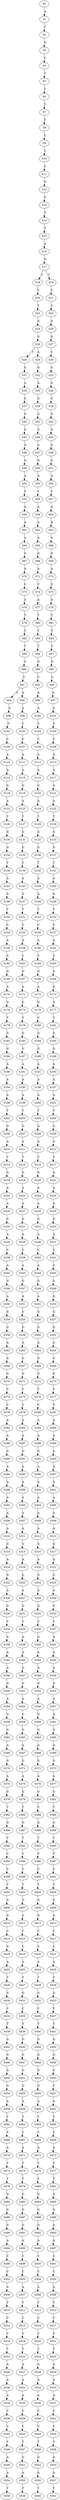 strict digraph  {
	S0 -> S1 [ label = A ];
	S1 -> S2 [ label = T ];
	S2 -> S3 [ label = G ];
	S3 -> S4 [ label = C ];
	S4 -> S5 [ label = T ];
	S5 -> S6 [ label = C ];
	S6 -> S7 [ label = T ];
	S7 -> S8 [ label = T ];
	S8 -> S9 [ label = C ];
	S9 -> S10 [ label = T ];
	S10 -> S11 [ label = C ];
	S11 -> S12 [ label = G ];
	S12 -> S13 [ label = G ];
	S13 -> S14 [ label = T ];
	S14 -> S15 [ label = T ];
	S15 -> S16 [ label = A ];
	S16 -> S17 [ label = G ];
	S17 -> S18 [ label = C ];
	S17 -> S19 [ label = T ];
	S18 -> S20 [ label = C ];
	S19 -> S21 [ label = C ];
	S20 -> S22 [ label = T ];
	S21 -> S23 [ label = T ];
	S22 -> S24 [ label = G ];
	S23 -> S25 [ label = G ];
	S24 -> S26 [ label = G ];
	S25 -> S27 [ label = G ];
	S26 -> S28 [ label = T ];
	S26 -> S29 [ label = A ];
	S27 -> S30 [ label = C ];
	S28 -> S31 [ label = G ];
	S29 -> S32 [ label = G ];
	S30 -> S33 [ label = G ];
	S31 -> S34 [ label = A ];
	S32 -> S35 [ label = A ];
	S33 -> S36 [ label = A ];
	S34 -> S37 [ label = G ];
	S35 -> S38 [ label = G ];
	S36 -> S39 [ label = G ];
	S37 -> S40 [ label = G ];
	S38 -> S41 [ label = G ];
	S39 -> S42 [ label = G ];
	S40 -> S43 [ label = A ];
	S41 -> S44 [ label = A ];
	S42 -> S45 [ label = A ];
	S43 -> S46 [ label = A ];
	S44 -> S47 [ label = A ];
	S45 -> S48 [ label = A ];
	S46 -> S49 [ label = G ];
	S47 -> S50 [ label = G ];
	S48 -> S51 [ label = G ];
	S49 -> S52 [ label = A ];
	S50 -> S53 [ label = A ];
	S51 -> S54 [ label = A ];
	S52 -> S55 [ label = T ];
	S53 -> S56 [ label = T ];
	S54 -> S57 [ label = T ];
	S55 -> S58 [ label = A ];
	S56 -> S59 [ label = A ];
	S57 -> S60 [ label = A ];
	S58 -> S61 [ label = A ];
	S59 -> S62 [ label = A ];
	S60 -> S63 [ label = A ];
	S61 -> S64 [ label = A ];
	S62 -> S65 [ label = A ];
	S63 -> S66 [ label = A ];
	S64 -> S67 [ label = G ];
	S65 -> S68 [ label = G ];
	S66 -> S69 [ label = G ];
	S67 -> S70 [ label = A ];
	S68 -> S71 [ label = A ];
	S69 -> S72 [ label = A ];
	S70 -> S73 [ label = C ];
	S71 -> S74 [ label = C ];
	S72 -> S75 [ label = C ];
	S73 -> S76 [ label = A ];
	S74 -> S77 [ label = A ];
	S75 -> S78 [ label = A ];
	S76 -> S79 [ label = T ];
	S77 -> S80 [ label = T ];
	S78 -> S81 [ label = T ];
	S79 -> S82 [ label = T ];
	S80 -> S83 [ label = T ];
	S81 -> S84 [ label = T ];
	S82 -> S85 [ label = T ];
	S83 -> S86 [ label = T ];
	S84 -> S87 [ label = T ];
	S85 -> S88 [ label = G ];
	S86 -> S89 [ label = G ];
	S87 -> S90 [ label = G ];
	S88 -> S91 [ label = C ];
	S89 -> S92 [ label = C ];
	S90 -> S93 [ label = C ];
	S91 -> S94 [ label = G ];
	S91 -> S95 [ label = A ];
	S92 -> S96 [ label = A ];
	S93 -> S97 [ label = A ];
	S94 -> S98 [ label = A ];
	S95 -> S99 [ label = A ];
	S96 -> S100 [ label = A ];
	S97 -> S101 [ label = A ];
	S98 -> S102 [ label = C ];
	S99 -> S103 [ label = C ];
	S100 -> S104 [ label = C ];
	S101 -> S105 [ label = C ];
	S102 -> S106 [ label = C ];
	S103 -> S107 [ label = C ];
	S104 -> S108 [ label = C ];
	S105 -> S109 [ label = C ];
	S106 -> S110 [ label = A ];
	S107 -> S111 [ label = A ];
	S108 -> S112 [ label = A ];
	S109 -> S113 [ label = A ];
	S110 -> S114 [ label = A ];
	S111 -> S115 [ label = A ];
	S112 -> S116 [ label = A ];
	S113 -> S117 [ label = A ];
	S114 -> S118 [ label = G ];
	S115 -> S119 [ label = G ];
	S116 -> S120 [ label = G ];
	S117 -> S121 [ label = G ];
	S118 -> S122 [ label = A ];
	S119 -> S123 [ label = A ];
	S120 -> S124 [ label = A ];
	S121 -> S125 [ label = A ];
	S122 -> S126 [ label = T ];
	S123 -> S127 [ label = T ];
	S124 -> S128 [ label = T ];
	S125 -> S129 [ label = T ];
	S126 -> S130 [ label = G ];
	S127 -> S131 [ label = G ];
	S128 -> S132 [ label = G ];
	S129 -> S133 [ label = G ];
	S130 -> S134 [ label = G ];
	S131 -> S135 [ label = G ];
	S132 -> S136 [ label = G ];
	S133 -> S137 [ label = G ];
	S134 -> S138 [ label = T ];
	S135 -> S139 [ label = T ];
	S136 -> S140 [ label = T ];
	S137 -> S141 [ label = T ];
	S138 -> S142 [ label = A ];
	S139 -> S143 [ label = A ];
	S140 -> S144 [ label = A ];
	S141 -> S145 [ label = A ];
	S142 -> S146 [ label = A ];
	S143 -> S147 [ label = A ];
	S144 -> S148 [ label = A ];
	S145 -> S149 [ label = A ];
	S146 -> S150 [ label = T ];
	S147 -> S151 [ label = T ];
	S148 -> S152 [ label = T ];
	S149 -> S153 [ label = T ];
	S150 -> S154 [ label = C ];
	S151 -> S155 [ label = C ];
	S152 -> S156 [ label = C ];
	S153 -> S157 [ label = C ];
	S154 -> S158 [ label = A ];
	S155 -> S159 [ label = A ];
	S156 -> S160 [ label = A ];
	S157 -> S161 [ label = A ];
	S158 -> S162 [ label = C ];
	S159 -> S163 [ label = C ];
	S160 -> S164 [ label = C ];
	S161 -> S165 [ label = C ];
	S162 -> S166 [ label = G ];
	S163 -> S167 [ label = G ];
	S164 -> S168 [ label = G ];
	S165 -> S169 [ label = G ];
	S166 -> S170 [ label = A ];
	S167 -> S171 [ label = A ];
	S168 -> S172 [ label = A ];
	S169 -> S173 [ label = G ];
	S170 -> S174 [ label = G ];
	S171 -> S175 [ label = G ];
	S172 -> S176 [ label = G ];
	S173 -> S177 [ label = G ];
	S174 -> S178 [ label = T ];
	S175 -> S179 [ label = T ];
	S176 -> S180 [ label = C ];
	S177 -> S181 [ label = T ];
	S178 -> S182 [ label = G ];
	S179 -> S183 [ label = G ];
	S180 -> S184 [ label = G ];
	S181 -> S185 [ label = G ];
	S182 -> S186 [ label = G ];
	S183 -> S187 [ label = G ];
	S184 -> S188 [ label = G ];
	S185 -> S189 [ label = G ];
	S186 -> S190 [ label = A ];
	S187 -> S191 [ label = A ];
	S188 -> S192 [ label = A ];
	S189 -> S193 [ label = A ];
	S190 -> S194 [ label = A ];
	S191 -> S195 [ label = A ];
	S192 -> S196 [ label = A ];
	S193 -> S197 [ label = A ];
	S194 -> S198 [ label = A ];
	S195 -> S199 [ label = A ];
	S196 -> S200 [ label = A ];
	S197 -> S201 [ label = A ];
	S198 -> S202 [ label = T ];
	S199 -> S203 [ label = T ];
	S200 -> S204 [ label = T ];
	S201 -> S205 [ label = T ];
	S202 -> S206 [ label = G ];
	S203 -> S207 [ label = G ];
	S204 -> S208 [ label = G ];
	S205 -> S209 [ label = G ];
	S206 -> S210 [ label = A ];
	S207 -> S211 [ label = A ];
	S208 -> S212 [ label = A ];
	S209 -> S213 [ label = A ];
	S210 -> S214 [ label = T ];
	S211 -> S215 [ label = T ];
	S212 -> S216 [ label = T ];
	S213 -> S217 [ label = T ];
	S214 -> S218 [ label = G ];
	S215 -> S219 [ label = G ];
	S216 -> S220 [ label = G ];
	S217 -> S221 [ label = G ];
	S218 -> S222 [ label = A ];
	S219 -> S223 [ label = A ];
	S220 -> S224 [ label = A ];
	S221 -> S225 [ label = A ];
	S222 -> S226 [ label = A ];
	S223 -> S227 [ label = A ];
	S224 -> S228 [ label = A ];
	S225 -> S229 [ label = G ];
	S226 -> S230 [ label = G ];
	S227 -> S231 [ label = G ];
	S228 -> S232 [ label = G ];
	S229 -> S233 [ label = G ];
	S230 -> S234 [ label = A ];
	S231 -> S235 [ label = A ];
	S232 -> S236 [ label = A ];
	S233 -> S237 [ label = A ];
	S234 -> S238 [ label = C ];
	S235 -> S239 [ label = C ];
	S236 -> S240 [ label = C ];
	S237 -> S241 [ label = C ];
	S238 -> S242 [ label = A ];
	S239 -> S243 [ label = A ];
	S240 -> S244 [ label = A ];
	S241 -> S245 [ label = C ];
	S242 -> S246 [ label = G ];
	S243 -> S247 [ label = G ];
	S244 -> S248 [ label = G ];
	S245 -> S249 [ label = G ];
	S246 -> S250 [ label = A ];
	S247 -> S251 [ label = A ];
	S248 -> S252 [ label = A ];
	S249 -> S253 [ label = G ];
	S250 -> S254 [ label = G ];
	S251 -> S255 [ label = G ];
	S252 -> S256 [ label = G ];
	S253 -> S257 [ label = G ];
	S254 -> S258 [ label = G ];
	S255 -> S259 [ label = G ];
	S256 -> S260 [ label = G ];
	S257 -> S261 [ label = G ];
	S258 -> S262 [ label = A ];
	S259 -> S263 [ label = A ];
	S260 -> S264 [ label = A ];
	S261 -> S265 [ label = A ];
	S262 -> S266 [ label = G ];
	S263 -> S267 [ label = G ];
	S264 -> S268 [ label = G ];
	S265 -> S269 [ label = G ];
	S266 -> S270 [ label = G ];
	S267 -> S271 [ label = G ];
	S268 -> S272 [ label = G ];
	S269 -> S273 [ label = G ];
	S270 -> S274 [ label = C ];
	S271 -> S275 [ label = C ];
	S272 -> S276 [ label = T ];
	S273 -> S277 [ label = C ];
	S274 -> S278 [ label = C ];
	S275 -> S279 [ label = C ];
	S276 -> S280 [ label = C ];
	S277 -> S281 [ label = C ];
	S278 -> S282 [ label = A ];
	S279 -> S283 [ label = A ];
	S280 -> S284 [ label = A ];
	S281 -> S285 [ label = A ];
	S282 -> S286 [ label = A ];
	S283 -> S287 [ label = A ];
	S284 -> S288 [ label = A ];
	S285 -> S289 [ label = A ];
	S286 -> S290 [ label = G ];
	S287 -> S291 [ label = G ];
	S288 -> S292 [ label = G ];
	S289 -> S293 [ label = G ];
	S290 -> S294 [ label = A ];
	S291 -> S295 [ label = A ];
	S292 -> S296 [ label = A ];
	S293 -> S297 [ label = A ];
	S294 -> S298 [ label = A ];
	S295 -> S299 [ label = A ];
	S296 -> S300 [ label = A ];
	S297 -> S301 [ label = G ];
	S298 -> S302 [ label = A ];
	S299 -> S303 [ label = A ];
	S300 -> S304 [ label = A ];
	S301 -> S305 [ label = A ];
	S302 -> S306 [ label = A ];
	S303 -> S307 [ label = A ];
	S304 -> S308 [ label = A ];
	S305 -> S309 [ label = A ];
	S306 -> S310 [ label = A ];
	S307 -> S311 [ label = A ];
	S308 -> S312 [ label = A ];
	S309 -> S313 [ label = A ];
	S310 -> S314 [ label = G ];
	S311 -> S315 [ label = G ];
	S312 -> S316 [ label = G ];
	S313 -> S317 [ label = G ];
	S314 -> S318 [ label = A ];
	S315 -> S319 [ label = A ];
	S316 -> S320 [ label = A ];
	S317 -> S321 [ label = A ];
	S318 -> S322 [ label = G ];
	S319 -> S323 [ label = G ];
	S320 -> S324 [ label = G ];
	S321 -> S325 [ label = G ];
	S322 -> S326 [ label = A ];
	S323 -> S327 [ label = A ];
	S324 -> S328 [ label = A ];
	S325 -> S329 [ label = A ];
	S326 -> S330 [ label = G ];
	S327 -> S331 [ label = G ];
	S328 -> S332 [ label = G ];
	S329 -> S333 [ label = G ];
	S330 -> S334 [ label = C ];
	S331 -> S335 [ label = C ];
	S332 -> S336 [ label = C ];
	S333 -> S337 [ label = C ];
	S334 -> S338 [ label = A ];
	S335 -> S339 [ label = A ];
	S336 -> S340 [ label = A ];
	S337 -> S341 [ label = A ];
	S338 -> S342 [ label = A ];
	S339 -> S343 [ label = A ];
	S340 -> S344 [ label = A ];
	S341 -> S345 [ label = A ];
	S342 -> S346 [ label = A ];
	S343 -> S347 [ label = G ];
	S344 -> S348 [ label = A ];
	S345 -> S349 [ label = A ];
	S346 -> S350 [ label = G ];
	S347 -> S351 [ label = G ];
	S348 -> S352 [ label = G ];
	S349 -> S353 [ label = G ];
	S350 -> S354 [ label = A ];
	S351 -> S355 [ label = A ];
	S352 -> S356 [ label = A ];
	S353 -> S357 [ label = A ];
	S354 -> S358 [ label = G ];
	S355 -> S359 [ label = G ];
	S356 -> S360 [ label = G ];
	S357 -> S361 [ label = A ];
	S358 -> S362 [ label = G ];
	S359 -> S363 [ label = G ];
	S360 -> S364 [ label = G ];
	S361 -> S365 [ label = G ];
	S362 -> S366 [ label = A ];
	S363 -> S367 [ label = A ];
	S364 -> S368 [ label = A ];
	S365 -> S369 [ label = A ];
	S366 -> S370 [ label = G ];
	S367 -> S371 [ label = G ];
	S368 -> S372 [ label = G ];
	S369 -> S373 [ label = G ];
	S370 -> S374 [ label = A ];
	S371 -> S375 [ label = A ];
	S372 -> S376 [ label = A ];
	S373 -> S377 [ label = A ];
	S374 -> S378 [ label = G ];
	S375 -> S379 [ label = G ];
	S376 -> S380 [ label = G ];
	S377 -> S381 [ label = G ];
	S378 -> S382 [ label = T ];
	S379 -> S383 [ label = T ];
	S380 -> S384 [ label = C ];
	S381 -> S385 [ label = T ];
	S382 -> S386 [ label = G ];
	S383 -> S387 [ label = G ];
	S384 -> S388 [ label = A ];
	S385 -> S389 [ label = G ];
	S386 -> S390 [ label = T ];
	S387 -> S391 [ label = T ];
	S388 -> S392 [ label = T ];
	S389 -> S393 [ label = T ];
	S390 -> S394 [ label = C ];
	S391 -> S395 [ label = C ];
	S392 -> S396 [ label = C ];
	S393 -> S397 [ label = T ];
	S394 -> S398 [ label = C ];
	S395 -> S399 [ label = C ];
	S396 -> S400 [ label = C ];
	S397 -> S401 [ label = C ];
	S398 -> S402 [ label = T ];
	S399 -> S403 [ label = T ];
	S400 -> S404 [ label = T ];
	S401 -> S405 [ label = T ];
	S402 -> S406 [ label = G ];
	S403 -> S407 [ label = G ];
	S404 -> S408 [ label = G ];
	S405 -> S409 [ label = G ];
	S406 -> S410 [ label = G ];
	S407 -> S411 [ label = G ];
	S408 -> S412 [ label = G ];
	S409 -> S413 [ label = G ];
	S410 -> S414 [ label = C ];
	S411 -> S415 [ label = C ];
	S412 -> S416 [ label = C ];
	S413 -> S417 [ label = C ];
	S414 -> S418 [ label = G ];
	S415 -> S419 [ label = C ];
	S416 -> S420 [ label = C ];
	S417 -> S421 [ label = C ];
	S418 -> S422 [ label = A ];
	S419 -> S423 [ label = A ];
	S420 -> S424 [ label = A ];
	S421 -> S425 [ label = A ];
	S422 -> S426 [ label = T ];
	S423 -> S427 [ label = T ];
	S424 -> S428 [ label = T ];
	S425 -> S429 [ label = T ];
	S426 -> S430 [ label = G ];
	S427 -> S431 [ label = G ];
	S428 -> S432 [ label = G ];
	S429 -> S433 [ label = G ];
	S430 -> S434 [ label = C ];
	S431 -> S435 [ label = C ];
	S432 -> S436 [ label = C ];
	S433 -> S437 [ label = C ];
	S434 -> S438 [ label = T ];
	S435 -> S439 [ label = T ];
	S436 -> S440 [ label = T ];
	S437 -> S441 [ label = T ];
	S438 -> S442 [ label = G ];
	S439 -> S443 [ label = G ];
	S440 -> S444 [ label = G ];
	S441 -> S445 [ label = G ];
	S442 -> S446 [ label = G ];
	S443 -> S447 [ label = G ];
	S444 -> S448 [ label = G ];
	S445 -> S449 [ label = G ];
	S446 -> S450 [ label = G ];
	S447 -> S451 [ label = G ];
	S448 -> S452 [ label = G ];
	S449 -> S453 [ label = G ];
	S450 -> S454 [ label = G ];
	S451 -> S455 [ label = G ];
	S452 -> S456 [ label = G ];
	S453 -> S457 [ label = C ];
	S454 -> S458 [ label = A ];
	S455 -> S459 [ label = A ];
	S456 -> S460 [ label = A ];
	S457 -> S461 [ label = A ];
	S458 -> S462 [ label = T ];
	S459 -> S463 [ label = T ];
	S460 -> S464 [ label = T ];
	S461 -> S465 [ label = T ];
	S462 -> S466 [ label = C ];
	S463 -> S467 [ label = C ];
	S464 -> S468 [ label = C ];
	S465 -> S469 [ label = C ];
	S466 -> S470 [ label = A ];
	S467 -> S471 [ label = A ];
	S468 -> S472 [ label = A ];
	S469 -> S473 [ label = A ];
	S470 -> S474 [ label = T ];
	S471 -> S475 [ label = T ];
	S472 -> S476 [ label = T ];
	S473 -> S477 [ label = T ];
	S474 -> S478 [ label = T ];
	S475 -> S479 [ label = T ];
	S476 -> S480 [ label = C ];
	S477 -> S481 [ label = T ];
	S478 -> S482 [ label = G ];
	S479 -> S483 [ label = G ];
	S480 -> S484 [ label = G ];
	S481 -> S485 [ label = G ];
	S482 -> S486 [ label = G ];
	S483 -> S487 [ label = G ];
	S484 -> S488 [ label = G ];
	S485 -> S489 [ label = G ];
	S486 -> S490 [ label = G ];
	S487 -> S491 [ label = G ];
	S488 -> S492 [ label = G ];
	S489 -> S493 [ label = A ];
	S490 -> S494 [ label = A ];
	S491 -> S495 [ label = A ];
	S492 -> S496 [ label = A ];
	S493 -> S497 [ label = A ];
	S494 -> S498 [ label = C ];
	S495 -> S499 [ label = C ];
	S496 -> S500 [ label = C ];
	S497 -> S501 [ label = C ];
	S498 -> S502 [ label = C ];
	S499 -> S503 [ label = C ];
	S500 -> S504 [ label = C ];
	S501 -> S505 [ label = C ];
	S502 -> S506 [ label = A ];
	S503 -> S507 [ label = A ];
	S504 -> S508 [ label = A ];
	S505 -> S509 [ label = A ];
	S506 -> S510 [ label = T ];
	S507 -> S511 [ label = T ];
	S508 -> S512 [ label = T ];
	S509 -> S513 [ label = T ];
	S510 -> S514 [ label = C ];
	S511 -> S515 [ label = C ];
	S512 -> S516 [ label = C ];
	S513 -> S517 [ label = C ];
	S514 -> S518 [ label = C ];
	S515 -> S519 [ label = C ];
	S516 -> S520 [ label = C ];
	S517 -> S521 [ label = C ];
	S518 -> S522 [ label = T ];
	S519 -> S523 [ label = T ];
	S520 -> S524 [ label = T ];
	S521 -> S525 [ label = T ];
	S522 -> S526 [ label = A ];
	S523 -> S527 [ label = A ];
	S524 -> S528 [ label = G ];
	S525 -> S529 [ label = G ];
	S526 -> S530 [ label = A ];
	S527 -> S531 [ label = A ];
	S528 -> S532 [ label = A ];
	S529 -> S533 [ label = A ];
	S530 -> S534 [ label = A ];
	S531 -> S535 [ label = A ];
	S532 -> S536 [ label = A ];
	S533 -> S537 [ label = A ];
	S534 -> S538 [ label = C ];
	S535 -> S539 [ label = C ];
	S536 -> S540 [ label = C ];
	S537 -> S541 [ label = C ];
	S538 -> S542 [ label = C ];
	S539 -> S543 [ label = C ];
	S540 -> S544 [ label = C ];
	S541 -> S545 [ label = C ];
	S542 -> S546 [ label = T ];
	S543 -> S547 [ label = T ];
	S544 -> S548 [ label = T ];
	S545 -> S549 [ label = T ];
	S546 -> S550 [ label = A ];
	S547 -> S551 [ label = G ];
	S548 -> S552 [ label = G ];
	S549 -> S553 [ label = G ];
	S550 -> S554 [ label = A ];
	S551 -> S555 [ label = A ];
	S552 -> S556 [ label = A ];
	S553 -> S557 [ label = A ];
	S554 -> S558 [ label = T ];
	S555 -> S559 [ label = T ];
	S556 -> S560 [ label = T ];
	S557 -> S561 [ label = T ];
}
